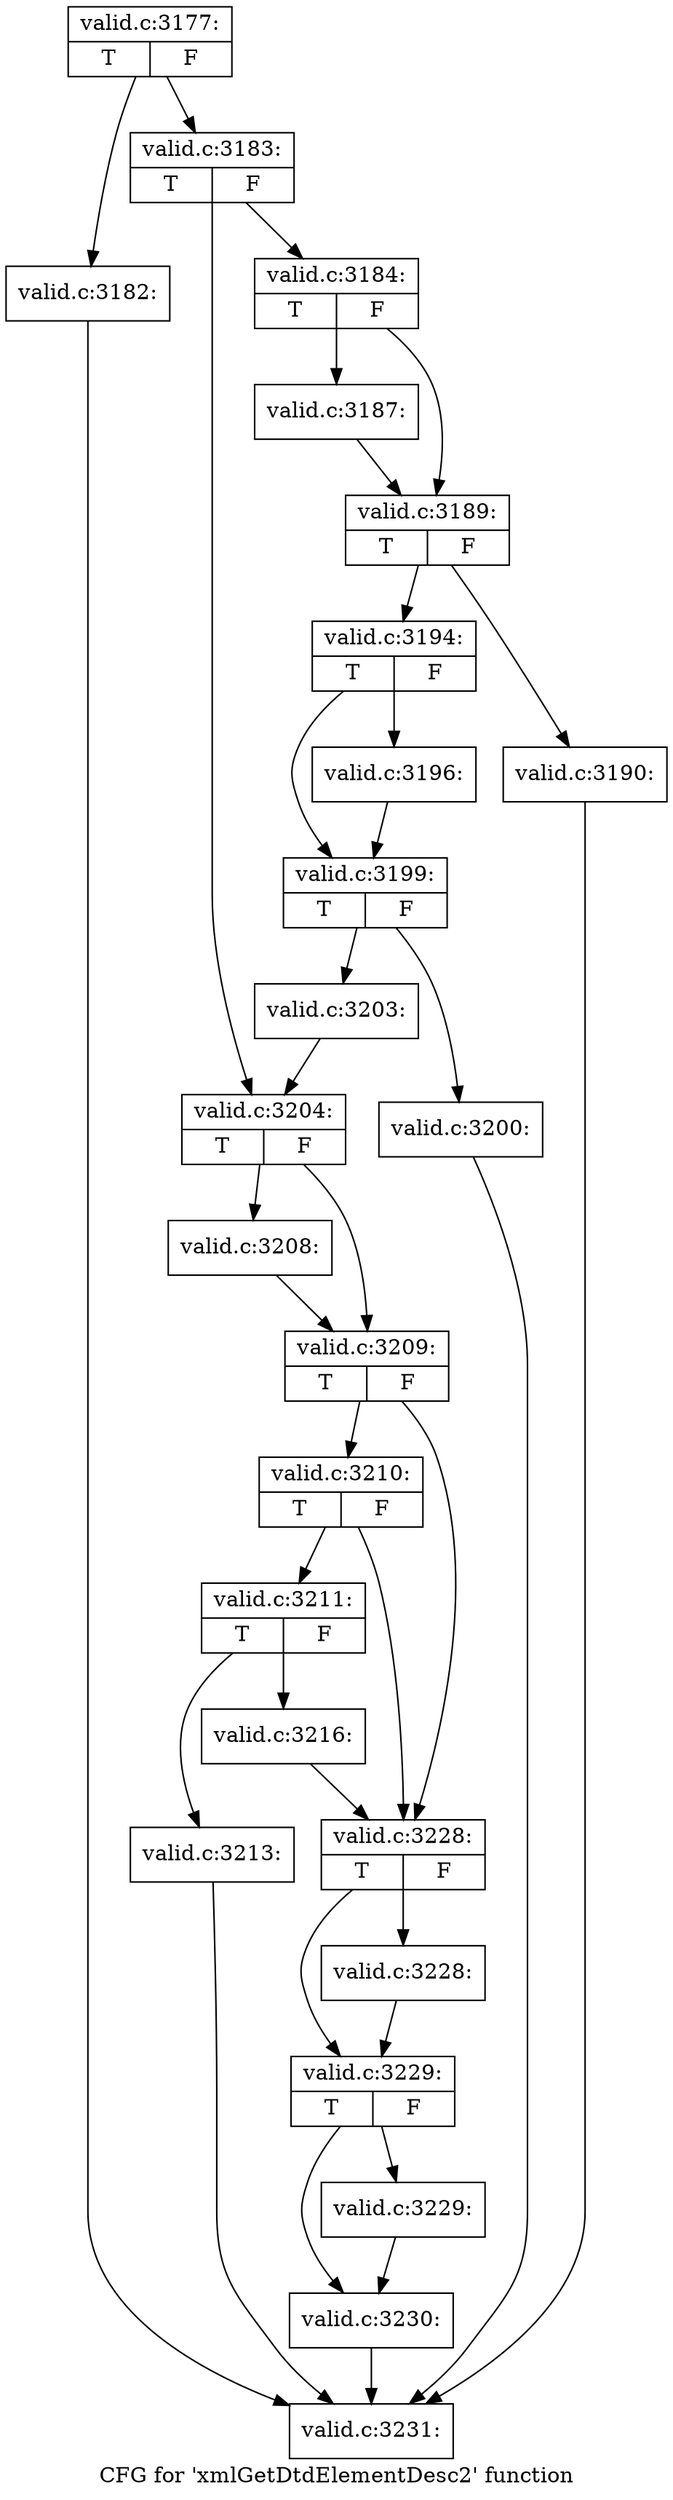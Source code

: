 digraph "CFG for 'xmlGetDtdElementDesc2' function" {
	label="CFG for 'xmlGetDtdElementDesc2' function";

	Node0x50e5260 [shape=record,label="{valid.c:3177:|{<s0>T|<s1>F}}"];
	Node0x50e5260 -> Node0x50e6c50;
	Node0x50e5260 -> Node0x50e6ca0;
	Node0x50e6c50 [shape=record,label="{valid.c:3182:}"];
	Node0x50e6c50 -> Node0x5024040;
	Node0x50e6ca0 [shape=record,label="{valid.c:3183:|{<s0>T|<s1>F}}"];
	Node0x50e6ca0 -> Node0x50e70c0;
	Node0x50e6ca0 -> Node0x50e7110;
	Node0x50e70c0 [shape=record,label="{valid.c:3184:|{<s0>T|<s1>F}}"];
	Node0x50e70c0 -> Node0x50e7960;
	Node0x50e70c0 -> Node0x50e79b0;
	Node0x50e7960 [shape=record,label="{valid.c:3187:}"];
	Node0x50e7960 -> Node0x50e79b0;
	Node0x50e79b0 [shape=record,label="{valid.c:3189:|{<s0>T|<s1>F}}"];
	Node0x50e79b0 -> Node0x50e8220;
	Node0x50e79b0 -> Node0x50e81d0;
	Node0x50e81d0 [shape=record,label="{valid.c:3190:}"];
	Node0x50e81d0 -> Node0x5024040;
	Node0x50e8220 [shape=record,label="{valid.c:3194:|{<s0>T|<s1>F}}"];
	Node0x50e8220 -> Node0x50e8950;
	Node0x50e8220 -> Node0x50e89a0;
	Node0x50e8950 [shape=record,label="{valid.c:3196:}"];
	Node0x50e8950 -> Node0x50e89a0;
	Node0x50e89a0 [shape=record,label="{valid.c:3199:|{<s0>T|<s1>F}}"];
	Node0x50e89a0 -> Node0x50e9390;
	Node0x50e89a0 -> Node0x50e93e0;
	Node0x50e9390 [shape=record,label="{valid.c:3200:}"];
	Node0x50e9390 -> Node0x5024040;
	Node0x50e93e0 [shape=record,label="{valid.c:3203:}"];
	Node0x50e93e0 -> Node0x50e7110;
	Node0x50e7110 [shape=record,label="{valid.c:3204:|{<s0>T|<s1>F}}"];
	Node0x50e7110 -> Node0x50ea2b0;
	Node0x50e7110 -> Node0x50ea300;
	Node0x50ea2b0 [shape=record,label="{valid.c:3208:}"];
	Node0x50ea2b0 -> Node0x50ea300;
	Node0x50ea300 [shape=record,label="{valid.c:3209:|{<s0>T|<s1>F}}"];
	Node0x50ea300 -> Node0x50eac70;
	Node0x50ea300 -> Node0x50eac20;
	Node0x50eac70 [shape=record,label="{valid.c:3210:|{<s0>T|<s1>F}}"];
	Node0x50eac70 -> Node0x50eabd0;
	Node0x50eac70 -> Node0x50eac20;
	Node0x50eabd0 [shape=record,label="{valid.c:3211:|{<s0>T|<s1>F}}"];
	Node0x50eabd0 -> Node0x50eb490;
	Node0x50eabd0 -> Node0x50eb4e0;
	Node0x50eb490 [shape=record,label="{valid.c:3213:}"];
	Node0x50eb490 -> Node0x5024040;
	Node0x50eb4e0 [shape=record,label="{valid.c:3216:}"];
	Node0x50eb4e0 -> Node0x50eac20;
	Node0x50eac20 [shape=record,label="{valid.c:3228:|{<s0>T|<s1>F}}"];
	Node0x50eac20 -> Node0x50ecdb0;
	Node0x50eac20 -> Node0x50ece00;
	Node0x50ecdb0 [shape=record,label="{valid.c:3228:}"];
	Node0x50ecdb0 -> Node0x50ece00;
	Node0x50ece00 [shape=record,label="{valid.c:3229:|{<s0>T|<s1>F}}"];
	Node0x50ece00 -> Node0x50ed330;
	Node0x50ece00 -> Node0x50ed380;
	Node0x50ed330 [shape=record,label="{valid.c:3229:}"];
	Node0x50ed330 -> Node0x50ed380;
	Node0x50ed380 [shape=record,label="{valid.c:3230:}"];
	Node0x50ed380 -> Node0x5024040;
	Node0x5024040 [shape=record,label="{valid.c:3231:}"];
}
